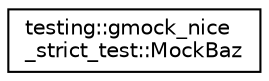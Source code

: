 digraph "Иерархия классов. Графический вид."
{
 // LATEX_PDF_SIZE
  edge [fontname="Helvetica",fontsize="10",labelfontname="Helvetica",labelfontsize="10"];
  node [fontname="Helvetica",fontsize="10",shape=record];
  rankdir="LR";
  Node0 [label="testing::gmock_nice\l_strict_test::MockBaz",height=0.2,width=0.4,color="black", fillcolor="white", style="filled",URL="$classtesting_1_1gmock__nice__strict__test_1_1MockBaz.html",tooltip=" "];
}
